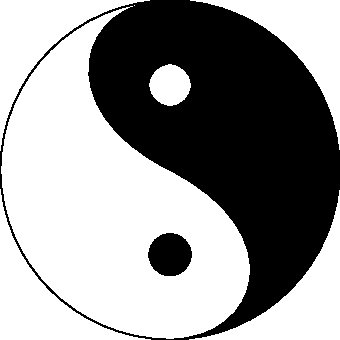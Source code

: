 //From documentation of Asymptote
size(0,6cm);
guide center = (0,1){W}..tension 0.8..(0,0){(1,-.5)}..tension 0.8..{W}(0,-1); 

draw((0,1)..(-1,0)..(0,-1));
filldraw(center{E}..{N}(1,0)..{W}cycle);
unfill(circle((0,0.5),0.125));
fill(circle((0,-0.5),0.125));

